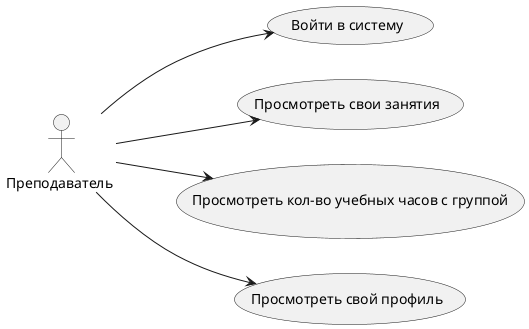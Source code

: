 @startuml Teacher.wsd

left to right direction

actor "Преподаватель " as fc

usecase "Войти в систему" as UC1
usecase "Просмотреть свои занятия" as UC2
usecase "Просмотреть кол-во учебных часов с группой" as UC3
usecase "Просмотреть свой профиль" as UC4


fc --> UC1
fc --> UC2
fc --> UC3
fc --> UC4

@enduml